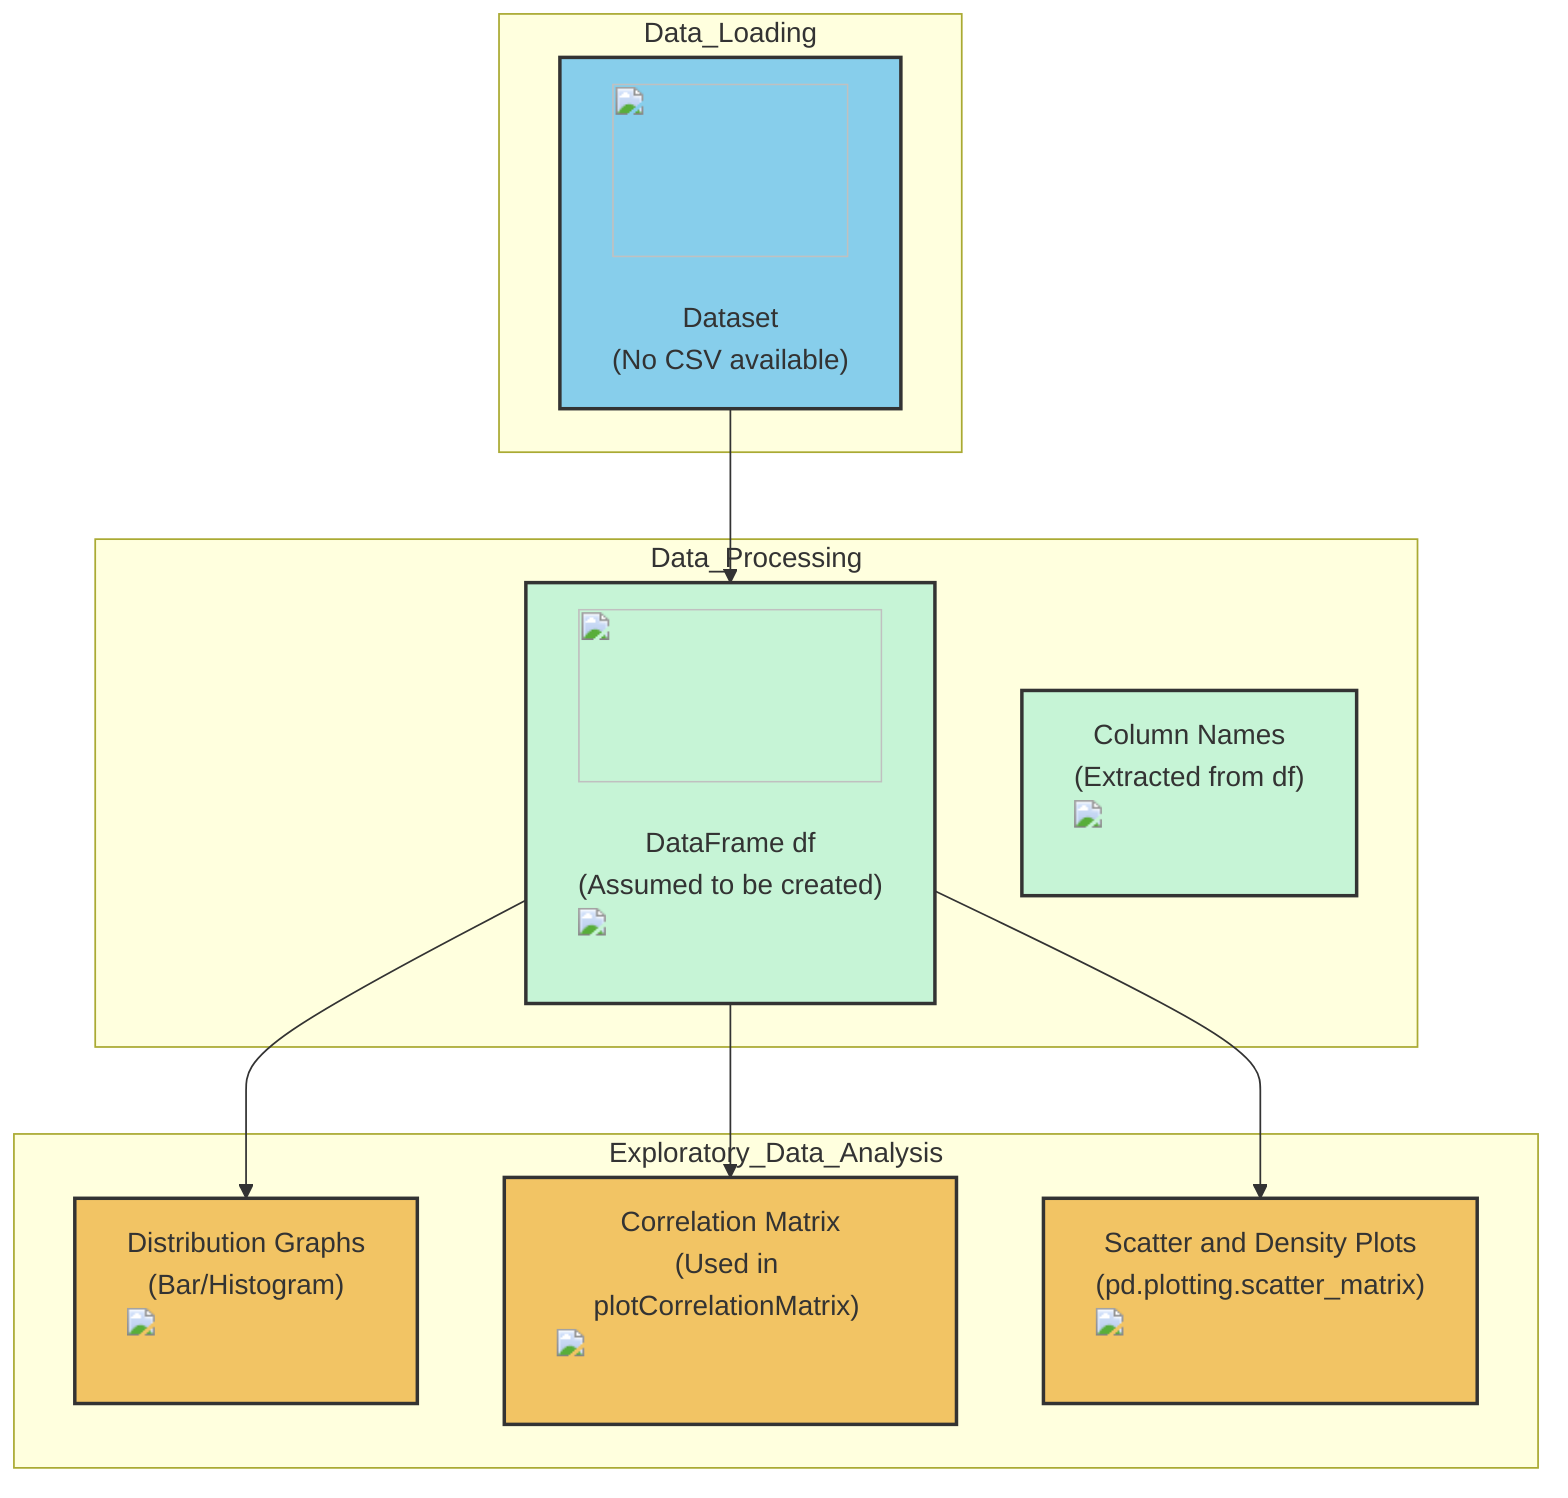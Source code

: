 flowchart TD
    subgraph Data_Loading
        direction TB
        A["<img src='icons/file.svg' width=100 height=100/> <br/> Dataset\n(No CSV available)"]
    end
    
    subgraph Data_Processing
        direction TB
        B["<img src='icons/database.svg' width=100 height=100/> <br/> DataFrame df\n(Assumed to be created) <img src='dummy_plots/scatter_plot_template.svg'/> <br/>"]
        A --> B
        C["Column Names\n(Extracted from df) <img src='dummy_plots/barplot_template.svg'/> <br/>"]
    end
    
    subgraph Exploratory_Data_Analysis
        direction TB
        B --> D["Distribution Graphs\n(Bar/Histogram) <img src='dummy_plots/lineplot_template.svg'/> <br/>"]
        B --> E["Correlation Matrix\n(Used in plotCorrelationMatrix) <img src='dummy_plots/barplot_template.svg'/> <br/>"]
        B --> F["Scatter and Density Plots\n(pd.plotting.scatter_matrix) <img src='dummy_plots/scatter_plot_template.svg'/> <br/>"]
    end
    
    classDef dataSource fill:#87CEEB,stroke:#333,stroke-width:2px;
    classDef dataVariable fill:#C6F4D6,stroke:#333,stroke-width:2px;
    classDef dataProcess fill:#F2C464,stroke:#333,stroke-width:2px;
    class A dataSource;
    class B,C dataVariable;
    class D,E,F dataProcess;